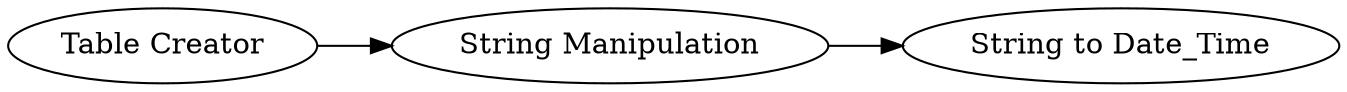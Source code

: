 digraph {
	2 -> 3
	1 -> 2
	1 [label="Table Creator"]
	3 [label="String to Date_Time"]
	2 [label="String Manipulation"]
	rankdir=LR
}

